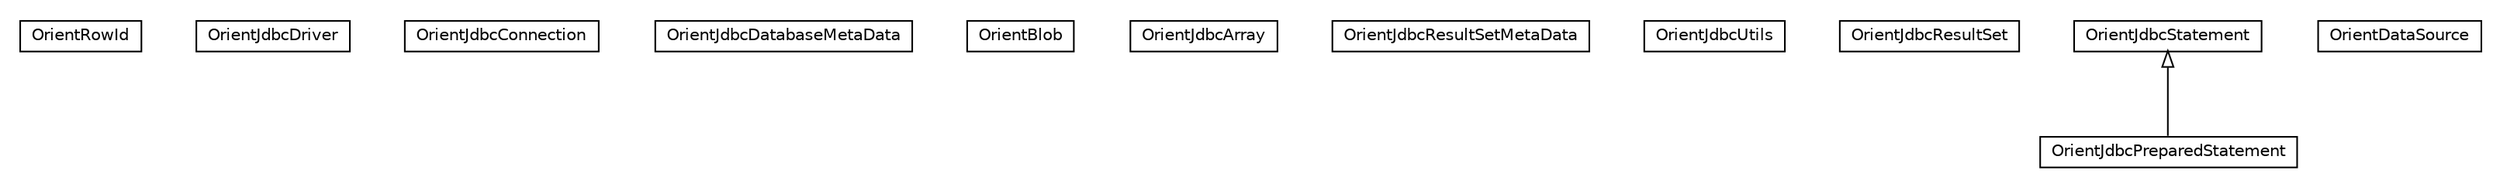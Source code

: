 #!/usr/local/bin/dot
#
# Class diagram 
# Generated by UMLGraph version R5_6-24-gf6e263 (http://www.umlgraph.org/)
#

digraph G {
	edge [fontname="Helvetica",fontsize=10,labelfontname="Helvetica",labelfontsize=10];
	node [fontname="Helvetica",fontsize=10,shape=plaintext];
	nodesep=0.25;
	ranksep=0.5;
	// com.orientechnologies.orient.jdbc.OrientRowId
	c797560 [label=<<table title="com.orientechnologies.orient.jdbc.OrientRowId" border="0" cellborder="1" cellspacing="0" cellpadding="2" port="p" href="./OrientRowId.html">
		<tr><td><table border="0" cellspacing="0" cellpadding="1">
<tr><td align="center" balign="center"> OrientRowId </td></tr>
		</table></td></tr>
		</table>>, URL="./OrientRowId.html", fontname="Helvetica", fontcolor="black", fontsize=10.0];
	// com.orientechnologies.orient.jdbc.OrientJdbcDriver
	c797561 [label=<<table title="com.orientechnologies.orient.jdbc.OrientJdbcDriver" border="0" cellborder="1" cellspacing="0" cellpadding="2" port="p" href="./OrientJdbcDriver.html">
		<tr><td><table border="0" cellspacing="0" cellpadding="1">
<tr><td align="center" balign="center"> OrientJdbcDriver </td></tr>
		</table></td></tr>
		</table>>, URL="./OrientJdbcDriver.html", fontname="Helvetica", fontcolor="black", fontsize=10.0];
	// com.orientechnologies.orient.jdbc.OrientJdbcConnection
	c797562 [label=<<table title="com.orientechnologies.orient.jdbc.OrientJdbcConnection" border="0" cellborder="1" cellspacing="0" cellpadding="2" port="p" href="./OrientJdbcConnection.html">
		<tr><td><table border="0" cellspacing="0" cellpadding="1">
<tr><td align="center" balign="center"> OrientJdbcConnection </td></tr>
		</table></td></tr>
		</table>>, URL="./OrientJdbcConnection.html", fontname="Helvetica", fontcolor="black", fontsize=10.0];
	// com.orientechnologies.orient.jdbc.OrientJdbcDatabaseMetaData
	c797563 [label=<<table title="com.orientechnologies.orient.jdbc.OrientJdbcDatabaseMetaData" border="0" cellborder="1" cellspacing="0" cellpadding="2" port="p" href="./OrientJdbcDatabaseMetaData.html">
		<tr><td><table border="0" cellspacing="0" cellpadding="1">
<tr><td align="center" balign="center"> OrientJdbcDatabaseMetaData </td></tr>
		</table></td></tr>
		</table>>, URL="./OrientJdbcDatabaseMetaData.html", fontname="Helvetica", fontcolor="black", fontsize=10.0];
	// com.orientechnologies.orient.jdbc.OrientBlob
	c797564 [label=<<table title="com.orientechnologies.orient.jdbc.OrientBlob" border="0" cellborder="1" cellspacing="0" cellpadding="2" port="p" href="./OrientBlob.html">
		<tr><td><table border="0" cellspacing="0" cellpadding="1">
<tr><td align="center" balign="center"> OrientBlob </td></tr>
		</table></td></tr>
		</table>>, URL="./OrientBlob.html", fontname="Helvetica", fontcolor="black", fontsize=10.0];
	// com.orientechnologies.orient.jdbc.OrientJdbcArray
	c797565 [label=<<table title="com.orientechnologies.orient.jdbc.OrientJdbcArray" border="0" cellborder="1" cellspacing="0" cellpadding="2" port="p" href="./OrientJdbcArray.html">
		<tr><td><table border="0" cellspacing="0" cellpadding="1">
<tr><td align="center" balign="center"> OrientJdbcArray </td></tr>
		</table></td></tr>
		</table>>, URL="./OrientJdbcArray.html", fontname="Helvetica", fontcolor="black", fontsize=10.0];
	// com.orientechnologies.orient.jdbc.OrientJdbcResultSetMetaData
	c797566 [label=<<table title="com.orientechnologies.orient.jdbc.OrientJdbcResultSetMetaData" border="0" cellborder="1" cellspacing="0" cellpadding="2" port="p" href="./OrientJdbcResultSetMetaData.html">
		<tr><td><table border="0" cellspacing="0" cellpadding="1">
<tr><td align="center" balign="center"> OrientJdbcResultSetMetaData </td></tr>
		</table></td></tr>
		</table>>, URL="./OrientJdbcResultSetMetaData.html", fontname="Helvetica", fontcolor="black", fontsize=10.0];
	// com.orientechnologies.orient.jdbc.OrientJdbcUtils
	c797567 [label=<<table title="com.orientechnologies.orient.jdbc.OrientJdbcUtils" border="0" cellborder="1" cellspacing="0" cellpadding="2" port="p" href="./OrientJdbcUtils.html">
		<tr><td><table border="0" cellspacing="0" cellpadding="1">
<tr><td align="center" balign="center"> OrientJdbcUtils </td></tr>
		</table></td></tr>
		</table>>, URL="./OrientJdbcUtils.html", fontname="Helvetica", fontcolor="black", fontsize=10.0];
	// com.orientechnologies.orient.jdbc.OrientJdbcResultSet
	c797568 [label=<<table title="com.orientechnologies.orient.jdbc.OrientJdbcResultSet" border="0" cellborder="1" cellspacing="0" cellpadding="2" port="p" href="./OrientJdbcResultSet.html">
		<tr><td><table border="0" cellspacing="0" cellpadding="1">
<tr><td align="center" balign="center"> OrientJdbcResultSet </td></tr>
		</table></td></tr>
		</table>>, URL="./OrientJdbcResultSet.html", fontname="Helvetica", fontcolor="black", fontsize=10.0];
	// com.orientechnologies.orient.jdbc.OrientJdbcStatement
	c797569 [label=<<table title="com.orientechnologies.orient.jdbc.OrientJdbcStatement" border="0" cellborder="1" cellspacing="0" cellpadding="2" port="p" href="./OrientJdbcStatement.html">
		<tr><td><table border="0" cellspacing="0" cellpadding="1">
<tr><td align="center" balign="center"> OrientJdbcStatement </td></tr>
		</table></td></tr>
		</table>>, URL="./OrientJdbcStatement.html", fontname="Helvetica", fontcolor="black", fontsize=10.0];
	// com.orientechnologies.orient.jdbc.OrientDataSource
	c797570 [label=<<table title="com.orientechnologies.orient.jdbc.OrientDataSource" border="0" cellborder="1" cellspacing="0" cellpadding="2" port="p" href="./OrientDataSource.html">
		<tr><td><table border="0" cellspacing="0" cellpadding="1">
<tr><td align="center" balign="center"> OrientDataSource </td></tr>
		</table></td></tr>
		</table>>, URL="./OrientDataSource.html", fontname="Helvetica", fontcolor="black", fontsize=10.0];
	// com.orientechnologies.orient.jdbc.OrientJdbcPreparedStatement
	c797571 [label=<<table title="com.orientechnologies.orient.jdbc.OrientJdbcPreparedStatement" border="0" cellborder="1" cellspacing="0" cellpadding="2" port="p" href="./OrientJdbcPreparedStatement.html">
		<tr><td><table border="0" cellspacing="0" cellpadding="1">
<tr><td align="center" balign="center"> OrientJdbcPreparedStatement </td></tr>
		</table></td></tr>
		</table>>, URL="./OrientJdbcPreparedStatement.html", fontname="Helvetica", fontcolor="black", fontsize=10.0];
	//com.orientechnologies.orient.jdbc.OrientJdbcPreparedStatement extends com.orientechnologies.orient.jdbc.OrientJdbcStatement
	c797569:p -> c797571:p [dir=back,arrowtail=empty];
}

